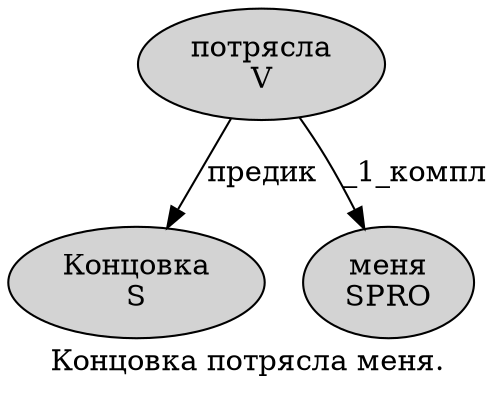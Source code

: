 digraph SENTENCE_388 {
	graph [label="Концовка потрясла меня."]
	node [style=filled]
		0 [label="Концовка
S" color="" fillcolor=lightgray penwidth=1 shape=ellipse]
		1 [label="потрясла
V" color="" fillcolor=lightgray penwidth=1 shape=ellipse]
		2 [label="меня
SPRO" color="" fillcolor=lightgray penwidth=1 shape=ellipse]
			1 -> 0 [label="предик"]
			1 -> 2 [label="_1_компл"]
}